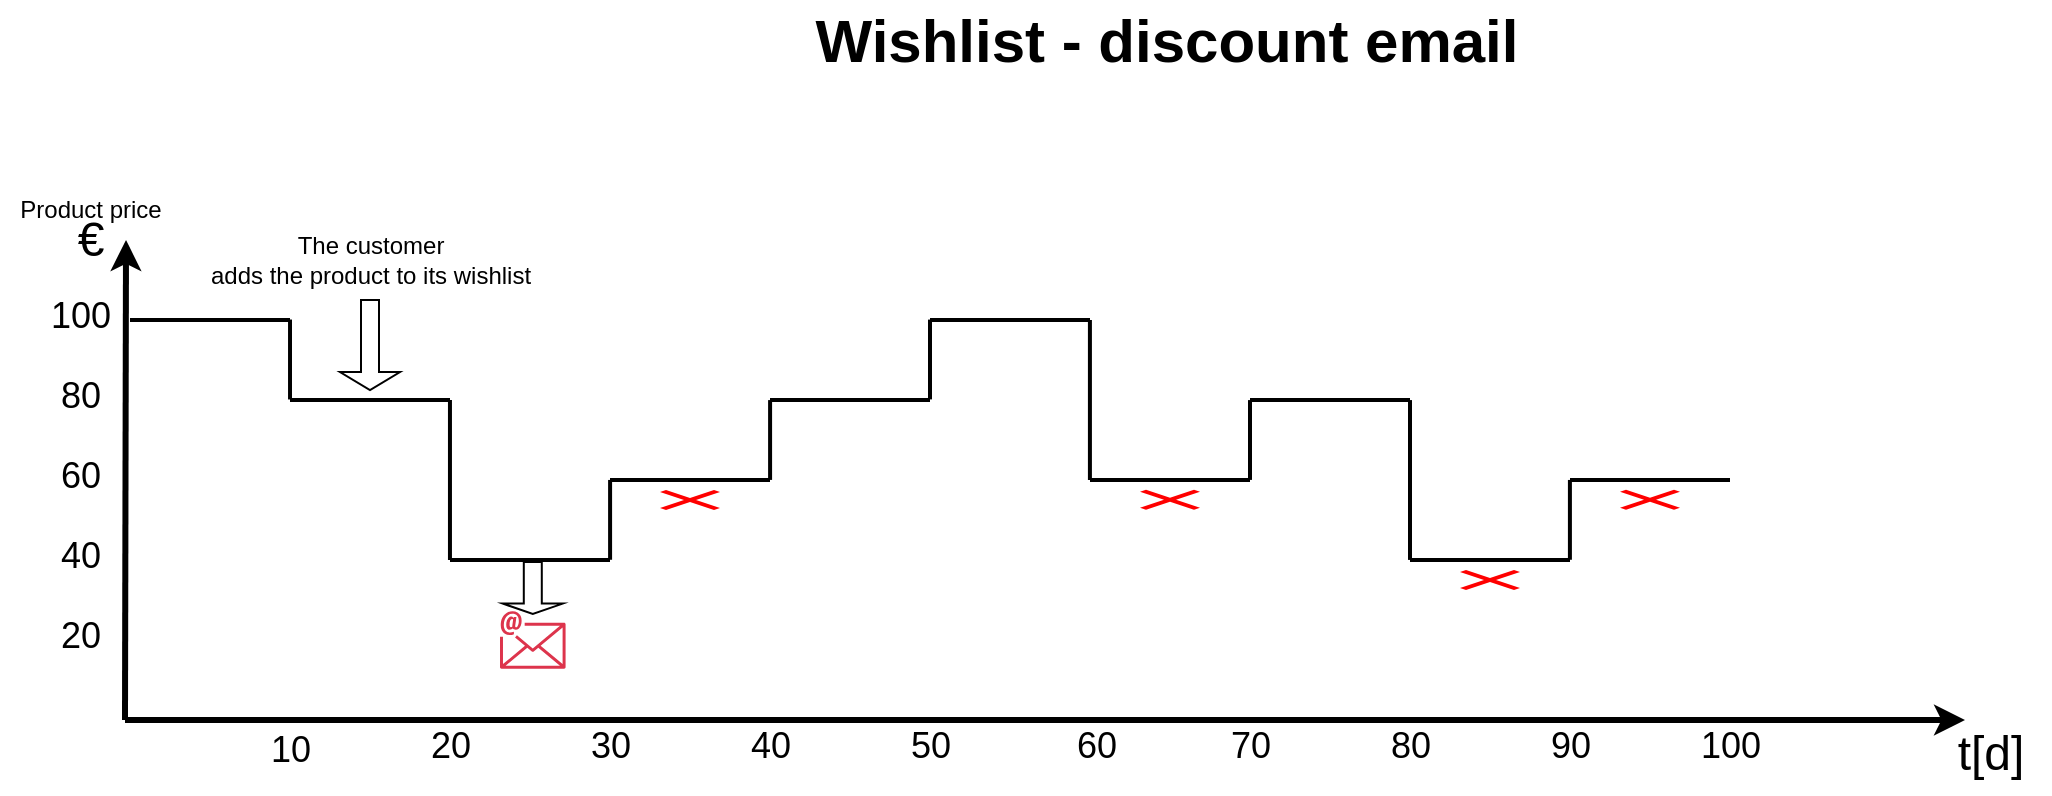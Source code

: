 <mxfile version="26.2.1">
  <diagram id="07fea595-8f29-1299-0266-81d95cde20df" name="Page-1">
    <mxGraphModel dx="-1311" dy="-379" grid="1" gridSize="10" guides="1" tooltips="1" connect="1" arrows="1" fold="1" page="1" pageScale="1" pageWidth="1169" pageHeight="827" background="none" math="0" shadow="0">
      <root>
        <mxCell id="0" />
        <mxCell id="1" parent="0" />
        <mxCell id="727" value="" style="edgeStyle=none;html=1;fontColor=#000000;strokeWidth=3;strokeColor=#000000;" parent="1" edge="1">
          <mxGeometry width="100" height="100" relative="1" as="geometry">
            <mxPoint x="2437.5" y="1200" as="sourcePoint" />
            <mxPoint x="2438" y="960" as="targetPoint" />
          </mxGeometry>
        </mxCell>
        <mxCell id="734" value="" style="edgeStyle=none;html=1;fontColor=#000000;strokeWidth=3;strokeColor=#000000;" parent="1" edge="1">
          <mxGeometry width="100" height="100" relative="1" as="geometry">
            <mxPoint x="2437.5" y="1200" as="sourcePoint" />
            <mxPoint x="3357.5" y="1200" as="targetPoint" />
          </mxGeometry>
        </mxCell>
        <mxCell id="736" value="10" style="text;spacingTop=-5;align=center;verticalAlign=middle;fontStyle=0;html=1;fontSize=18;points=[];strokeColor=none;" parent="1" vertex="1">
          <mxGeometry x="2460" y="1202" width="120" height="30" as="geometry" />
        </mxCell>
        <mxCell id="737" value="20" style="text;spacingTop=-5;align=center;verticalAlign=middle;fontStyle=0;html=1;fontSize=18;points=[];strokeColor=none;" parent="1" vertex="1">
          <mxGeometry x="2540" y="1200" width="120" height="30" as="geometry" />
        </mxCell>
        <mxCell id="738" value="30" style="text;spacingTop=-5;align=center;verticalAlign=middle;fontStyle=0;html=1;fontSize=18;points=[];strokeColor=none;" parent="1" vertex="1">
          <mxGeometry x="2620" y="1200" width="120" height="30" as="geometry" />
        </mxCell>
        <mxCell id="746" value="20" style="text;spacingTop=-5;align=center;verticalAlign=middle;fontStyle=0;html=1;fontSize=18;points=[]" parent="1" vertex="1">
          <mxGeometry x="2400" y="1150" width="30" height="20" as="geometry" />
        </mxCell>
        <mxCell id="749" value="Wishlist - discount email" style="text;spacingTop=-5;align=center;verticalAlign=middle;fontSize=30;fontStyle=1;html=1;points=[]" parent="1" vertex="1">
          <mxGeometry x="2552.5" y="840" width="810" height="45" as="geometry" />
        </mxCell>
        <mxCell id="752" value="40" style="text;spacingTop=-5;align=center;verticalAlign=middle;fontStyle=0;html=1;fontSize=18;points=[];strokeColor=none;" parent="1" vertex="1">
          <mxGeometry x="2700" y="1200" width="120" height="30" as="geometry" />
        </mxCell>
        <mxCell id="a5YcPVO9M3d51Q_ddzRe-755" value="&lt;font style=&quot;font-size: 24px;&quot;&gt;€&lt;/font&gt;" style="text;html=1;align=center;verticalAlign=middle;resizable=0;points=[];autosize=1;strokeColor=none;fillColor=none;" parent="1" vertex="1">
          <mxGeometry x="2400" y="940" width="40" height="40" as="geometry" />
        </mxCell>
        <mxCell id="a5YcPVO9M3d51Q_ddzRe-756" value="&lt;font style=&quot;font-size: 24px;&quot;&gt;t[d]&lt;/font&gt;" style="text;html=1;align=center;verticalAlign=middle;resizable=0;points=[];autosize=1;strokeColor=none;fillColor=none;" parent="1" vertex="1">
          <mxGeometry x="3340" y="1197" width="60" height="40" as="geometry" />
        </mxCell>
        <mxCell id="a5YcPVO9M3d51Q_ddzRe-757" value="50" style="text;spacingTop=-5;align=center;verticalAlign=middle;fontStyle=0;html=1;fontSize=18;points=[];strokeColor=none;" parent="1" vertex="1">
          <mxGeometry x="2780" y="1200" width="120" height="30" as="geometry" />
        </mxCell>
        <mxCell id="a5YcPVO9M3d51Q_ddzRe-758" value="60" style="text;spacingTop=-5;align=center;verticalAlign=middle;fontStyle=0;html=1;fontSize=18;points=[];strokeColor=none;" parent="1" vertex="1">
          <mxGeometry x="2863" y="1200" width="120" height="30" as="geometry" />
        </mxCell>
        <mxCell id="a5YcPVO9M3d51Q_ddzRe-759" value="70" style="text;spacingTop=-5;align=center;verticalAlign=middle;fontStyle=0;html=1;fontSize=18;points=[];strokeColor=none;" parent="1" vertex="1">
          <mxGeometry x="2940" y="1200" width="120" height="30" as="geometry" />
        </mxCell>
        <mxCell id="a5YcPVO9M3d51Q_ddzRe-760" value="80" style="text;spacingTop=-5;align=center;verticalAlign=middle;fontStyle=0;html=1;fontSize=18;points=[];strokeColor=none;" parent="1" vertex="1">
          <mxGeometry x="3020" y="1200" width="120" height="30" as="geometry" />
        </mxCell>
        <mxCell id="a5YcPVO9M3d51Q_ddzRe-761" value="90" style="text;spacingTop=-5;align=center;verticalAlign=middle;fontStyle=0;html=1;fontSize=18;points=[];strokeColor=none;" parent="1" vertex="1">
          <mxGeometry x="3100" y="1200" width="120" height="30" as="geometry" />
        </mxCell>
        <mxCell id="a5YcPVO9M3d51Q_ddzRe-762" value="100" style="text;spacingTop=-5;align=center;verticalAlign=middle;fontStyle=0;html=1;fontSize=18;points=[];strokeColor=none;" parent="1" vertex="1">
          <mxGeometry x="3180" y="1200" width="120" height="30" as="geometry" />
        </mxCell>
        <mxCell id="a5YcPVO9M3d51Q_ddzRe-763" value="40" style="text;spacingTop=-5;align=center;verticalAlign=middle;fontStyle=0;html=1;fontSize=18;points=[]" parent="1" vertex="1">
          <mxGeometry x="2400" y="1110" width="30" height="20" as="geometry" />
        </mxCell>
        <mxCell id="a5YcPVO9M3d51Q_ddzRe-764" value="60" style="text;spacingTop=-5;align=center;verticalAlign=middle;fontStyle=0;html=1;fontSize=18;points=[]" parent="1" vertex="1">
          <mxGeometry x="2400" y="1070" width="30" height="20" as="geometry" />
        </mxCell>
        <mxCell id="a5YcPVO9M3d51Q_ddzRe-765" value="80" style="text;spacingTop=-5;align=center;verticalAlign=middle;fontStyle=0;html=1;fontSize=18;points=[]" parent="1" vertex="1">
          <mxGeometry x="2400" y="1030" width="30" height="20" as="geometry" />
        </mxCell>
        <mxCell id="a5YcPVO9M3d51Q_ddzRe-766" value="100" style="text;spacingTop=-5;align=center;verticalAlign=middle;fontStyle=0;html=1;fontSize=18;points=[]" parent="1" vertex="1">
          <mxGeometry x="2400" y="990" width="30" height="20" as="geometry" />
        </mxCell>
        <mxCell id="a5YcPVO9M3d51Q_ddzRe-767" value="" style="line;strokeWidth=2;html=1;" parent="1" vertex="1">
          <mxGeometry x="2440" y="995" width="80" height="10" as="geometry" />
        </mxCell>
        <mxCell id="a5YcPVO9M3d51Q_ddzRe-768" value="" style="line;strokeWidth=2;html=1;" parent="1" vertex="1">
          <mxGeometry x="2520" y="1035" width="80" height="10" as="geometry" />
        </mxCell>
        <mxCell id="a5YcPVO9M3d51Q_ddzRe-770" value="" style="line;strokeWidth=2;html=1;" parent="1" vertex="1">
          <mxGeometry x="2600" y="1115" width="80" height="10" as="geometry" />
        </mxCell>
        <mxCell id="a5YcPVO9M3d51Q_ddzRe-771" value="" style="line;strokeWidth=2;html=1;" parent="1" vertex="1">
          <mxGeometry x="2680" y="1075" width="80" height="10" as="geometry" />
        </mxCell>
        <mxCell id="a5YcPVO9M3d51Q_ddzRe-772" value="" style="line;strokeWidth=2;html=1;" parent="1" vertex="1">
          <mxGeometry x="2760" y="1035" width="80" height="10" as="geometry" />
        </mxCell>
        <mxCell id="a5YcPVO9M3d51Q_ddzRe-774" value="" style="line;strokeWidth=2;html=1;" parent="1" vertex="1">
          <mxGeometry x="2840" y="995" width="80" height="10" as="geometry" />
        </mxCell>
        <mxCell id="a5YcPVO9M3d51Q_ddzRe-775" value="" style="line;strokeWidth=2;html=1;" parent="1" vertex="1">
          <mxGeometry x="2920" y="1075" width="80" height="10" as="geometry" />
        </mxCell>
        <mxCell id="a5YcPVO9M3d51Q_ddzRe-776" value="" style="line;strokeWidth=2;html=1;" parent="1" vertex="1">
          <mxGeometry x="3000" y="1027.5" width="80" height="25" as="geometry" />
        </mxCell>
        <mxCell id="a5YcPVO9M3d51Q_ddzRe-777" value="" style="line;strokeWidth=2;html=1;" parent="1" vertex="1">
          <mxGeometry x="3080" y="1115" width="80" height="10" as="geometry" />
        </mxCell>
        <mxCell id="a5YcPVO9M3d51Q_ddzRe-778" value="" style="line;strokeWidth=2;html=1;" parent="1" vertex="1">
          <mxGeometry x="3160" y="1075" width="80" height="10" as="geometry" />
        </mxCell>
        <mxCell id="a5YcPVO9M3d51Q_ddzRe-780" value="" style="shape=singleArrow;direction=south;whiteSpace=wrap;html=1;" parent="1" vertex="1">
          <mxGeometry x="2545" y="990" width="30" height="45" as="geometry" />
        </mxCell>
        <mxCell id="a5YcPVO9M3d51Q_ddzRe-783" value="The customer&lt;div&gt;adds the product to its wishlist&lt;/div&gt;" style="text;html=1;align=center;verticalAlign=middle;resizable=0;points=[];autosize=1;strokeColor=none;fillColor=none;" parent="1" vertex="1">
          <mxGeometry x="2470" y="950" width="180" height="40" as="geometry" />
        </mxCell>
        <mxCell id="a5YcPVO9M3d51Q_ddzRe-785" value="" style="line;strokeWidth=2;html=1;rotation=90;" parent="1" vertex="1">
          <mxGeometry x="2500.03" y="1014.75" width="39.97" height="10" as="geometry" />
        </mxCell>
        <mxCell id="a5YcPVO9M3d51Q_ddzRe-786" value="" style="line;strokeWidth=2;html=1;rotation=90;" parent="1" vertex="1">
          <mxGeometry x="2560.02" y="1074.99" width="79.92" height="10" as="geometry" />
        </mxCell>
        <mxCell id="a5YcPVO9M3d51Q_ddzRe-787" value="" style="line;strokeWidth=2;html=1;rotation=90;" parent="1" vertex="1">
          <mxGeometry x="2660.09" y="1094.93" width="39.91" height="10" as="geometry" />
        </mxCell>
        <mxCell id="a5YcPVO9M3d51Q_ddzRe-788" value="" style="line;strokeWidth=2;html=1;rotation=90;" parent="1" vertex="1">
          <mxGeometry x="2740.09" y="1052.5" width="39.91" height="15" as="geometry" />
        </mxCell>
        <mxCell id="a5YcPVO9M3d51Q_ddzRe-789" value="" style="line;strokeWidth=2;html=1;rotation=90;" parent="1" vertex="1">
          <mxGeometry x="2820.04" y="1014.75" width="39.91" height="10" as="geometry" />
        </mxCell>
        <mxCell id="a5YcPVO9M3d51Q_ddzRe-790" value="" style="line;strokeWidth=2;html=1;rotation=90;" parent="1" vertex="1">
          <mxGeometry x="2980.04" y="1052.5" width="39.91" height="15" as="geometry" />
        </mxCell>
        <mxCell id="a5YcPVO9M3d51Q_ddzRe-791" value="" style="line;strokeWidth=2;html=1;rotation=90;" parent="1" vertex="1">
          <mxGeometry x="3140" y="1094.93" width="39.91" height="10" as="geometry" />
        </mxCell>
        <mxCell id="a5YcPVO9M3d51Q_ddzRe-792" value="" style="line;strokeWidth=2;html=1;rotation=90;" parent="1" vertex="1">
          <mxGeometry x="2880" y="1035" width="79.92" height="10" as="geometry" />
        </mxCell>
        <mxCell id="a5YcPVO9M3d51Q_ddzRe-793" value="" style="line;strokeWidth=2;html=1;rotation=90;" parent="1" vertex="1">
          <mxGeometry x="3040.04" y="1075" width="79.92" height="10" as="geometry" />
        </mxCell>
        <mxCell id="a5YcPVO9M3d51Q_ddzRe-794" value="" style="sketch=0;outlineConnect=0;fontColor=#232F3E;gradientColor=none;fillColor=#DD344C;strokeColor=none;dashed=0;verticalLabelPosition=bottom;verticalAlign=top;align=center;html=1;fontSize=12;fontStyle=0;aspect=fixed;shape=mxgraph.aws4.email;" parent="1" vertex="1">
          <mxGeometry x="2625" y="1145.5" width="32.79" height="29" as="geometry" />
        </mxCell>
        <mxCell id="a5YcPVO9M3d51Q_ddzRe-795" value="" style="shape=singleArrow;direction=south;whiteSpace=wrap;html=1;" parent="1" vertex="1">
          <mxGeometry x="2626.4" y="1121" width="30" height="26" as="geometry" />
        </mxCell>
        <mxCell id="a5YcPVO9M3d51Q_ddzRe-797" value="" style="shape=mxgraph.mockup.markup.redX;fillColor=#ff0000;html=1;shadow=0;whiteSpace=wrap;strokeColor=none;" parent="1" vertex="1">
          <mxGeometry x="2705" y="1085" width="30" height="10" as="geometry" />
        </mxCell>
        <mxCell id="a5YcPVO9M3d51Q_ddzRe-800" value="" style="shape=mxgraph.mockup.markup.redX;fillColor=#ff0000;html=1;shadow=0;whiteSpace=wrap;strokeColor=none;" parent="1" vertex="1">
          <mxGeometry x="2945" y="1084.93" width="30" height="10" as="geometry" />
        </mxCell>
        <mxCell id="a5YcPVO9M3d51Q_ddzRe-801" value="" style="shape=mxgraph.mockup.markup.redX;fillColor=#ff0000;html=1;shadow=0;whiteSpace=wrap;strokeColor=none;" parent="1" vertex="1">
          <mxGeometry x="3105" y="1125" width="30" height="10" as="geometry" />
        </mxCell>
        <mxCell id="a5YcPVO9M3d51Q_ddzRe-802" value="" style="shape=mxgraph.mockup.markup.redX;fillColor=#ff0000;html=1;shadow=0;whiteSpace=wrap;strokeColor=none;" parent="1" vertex="1">
          <mxGeometry x="3185" y="1084.93" width="30" height="10" as="geometry" />
        </mxCell>
        <mxCell id="rBb-wjrJVBgXWR0pcR6A-752" value="Product price" style="text;html=1;align=center;verticalAlign=middle;resizable=0;points=[];autosize=1;strokeColor=none;fillColor=none;" vertex="1" parent="1">
          <mxGeometry x="2375" y="930" width="90" height="30" as="geometry" />
        </mxCell>
      </root>
    </mxGraphModel>
  </diagram>
</mxfile>
